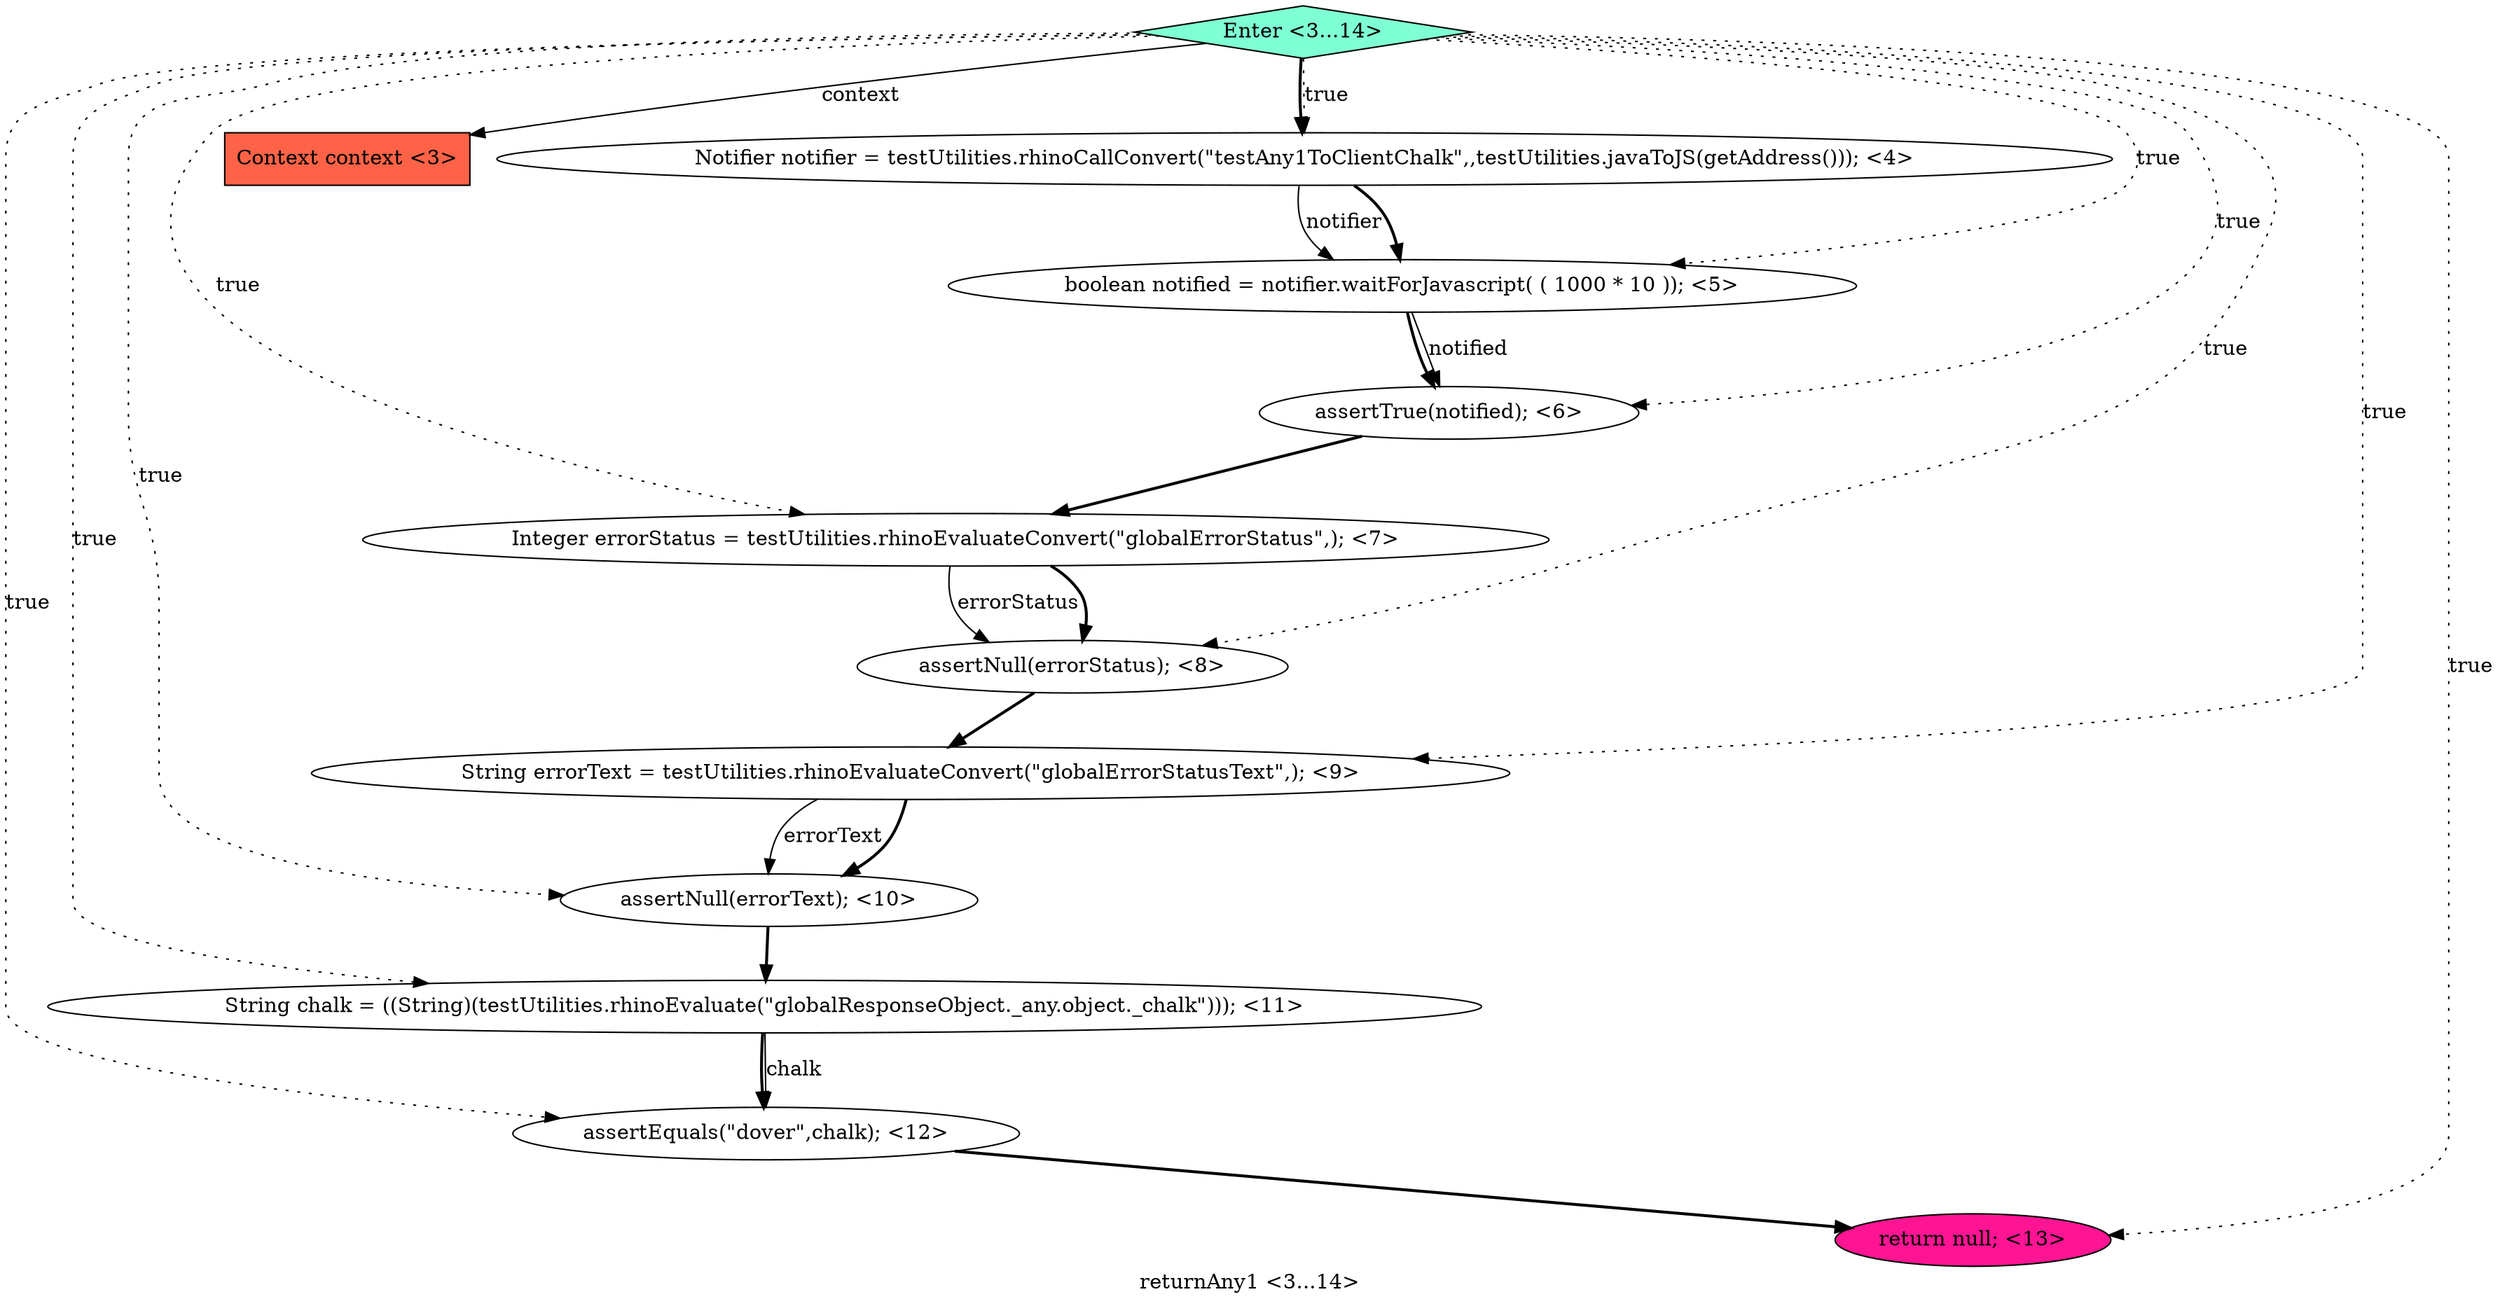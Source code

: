 digraph PDG {
label = "returnAny1 <3...14>";
0.2 [style = filled, label = "boolean notified = notifier.waitForJavascript( ( 1000 * 10 )); <5>", fillcolor = white, shape = ellipse];
0.7 [style = filled, label = "assertNull(errorText); <10>", fillcolor = white, shape = ellipse];
0.8 [style = filled, label = "String chalk = ((String)(testUtilities.rhinoEvaluate(\"globalResponseObject._any.object._chalk\"))); <11>", fillcolor = white, shape = ellipse];
0.11 [style = filled, label = "Enter <3...14>", fillcolor = aquamarine, shape = diamond];
0.4 [style = filled, label = "Integer errorStatus = testUtilities.rhinoEvaluateConvert(\"globalErrorStatus\",); <7>", fillcolor = white, shape = ellipse];
0.0 [style = filled, label = "Context context <3>", fillcolor = tomato, shape = box];
0.1 [style = filled, label = "Notifier notifier = testUtilities.rhinoCallConvert(\"testAny1ToClientChalk\",,testUtilities.javaToJS(getAddress())); <4>", fillcolor = white, shape = ellipse];
0.6 [style = filled, label = "String errorText = testUtilities.rhinoEvaluateConvert(\"globalErrorStatusText\",); <9>", fillcolor = white, shape = ellipse];
0.3 [style = filled, label = "assertTrue(notified); <6>", fillcolor = white, shape = ellipse];
0.9 [style = filled, label = "assertEquals(\"dover\",chalk); <12>", fillcolor = white, shape = ellipse];
0.10 [style = filled, label = "return null; <13>", fillcolor = deeppink, shape = ellipse];
0.5 [style = filled, label = "assertNull(errorStatus); <8>", fillcolor = white, shape = ellipse];
0.1 -> 0.2 [style = solid, label="notifier"];
0.1 -> 0.2 [style = bold, label=""];
0.2 -> 0.3 [style = solid, label="notified"];
0.2 -> 0.3 [style = bold, label=""];
0.3 -> 0.4 [style = bold, label=""];
0.4 -> 0.5 [style = solid, label="errorStatus"];
0.4 -> 0.5 [style = bold, label=""];
0.5 -> 0.6 [style = bold, label=""];
0.6 -> 0.7 [style = solid, label="errorText"];
0.6 -> 0.7 [style = bold, label=""];
0.7 -> 0.8 [style = bold, label=""];
0.8 -> 0.9 [style = solid, label="chalk"];
0.8 -> 0.9 [style = bold, label=""];
0.9 -> 0.10 [style = bold, label=""];
0.11 -> 0.0 [style = solid, label="context"];
0.11 -> 0.1 [style = dotted, label="true"];
0.11 -> 0.1 [style = bold, label=""];
0.11 -> 0.2 [style = dotted, label="true"];
0.11 -> 0.3 [style = dotted, label="true"];
0.11 -> 0.4 [style = dotted, label="true"];
0.11 -> 0.5 [style = dotted, label="true"];
0.11 -> 0.6 [style = dotted, label="true"];
0.11 -> 0.7 [style = dotted, label="true"];
0.11 -> 0.8 [style = dotted, label="true"];
0.11 -> 0.9 [style = dotted, label="true"];
0.11 -> 0.10 [style = dotted, label="true"];
}
